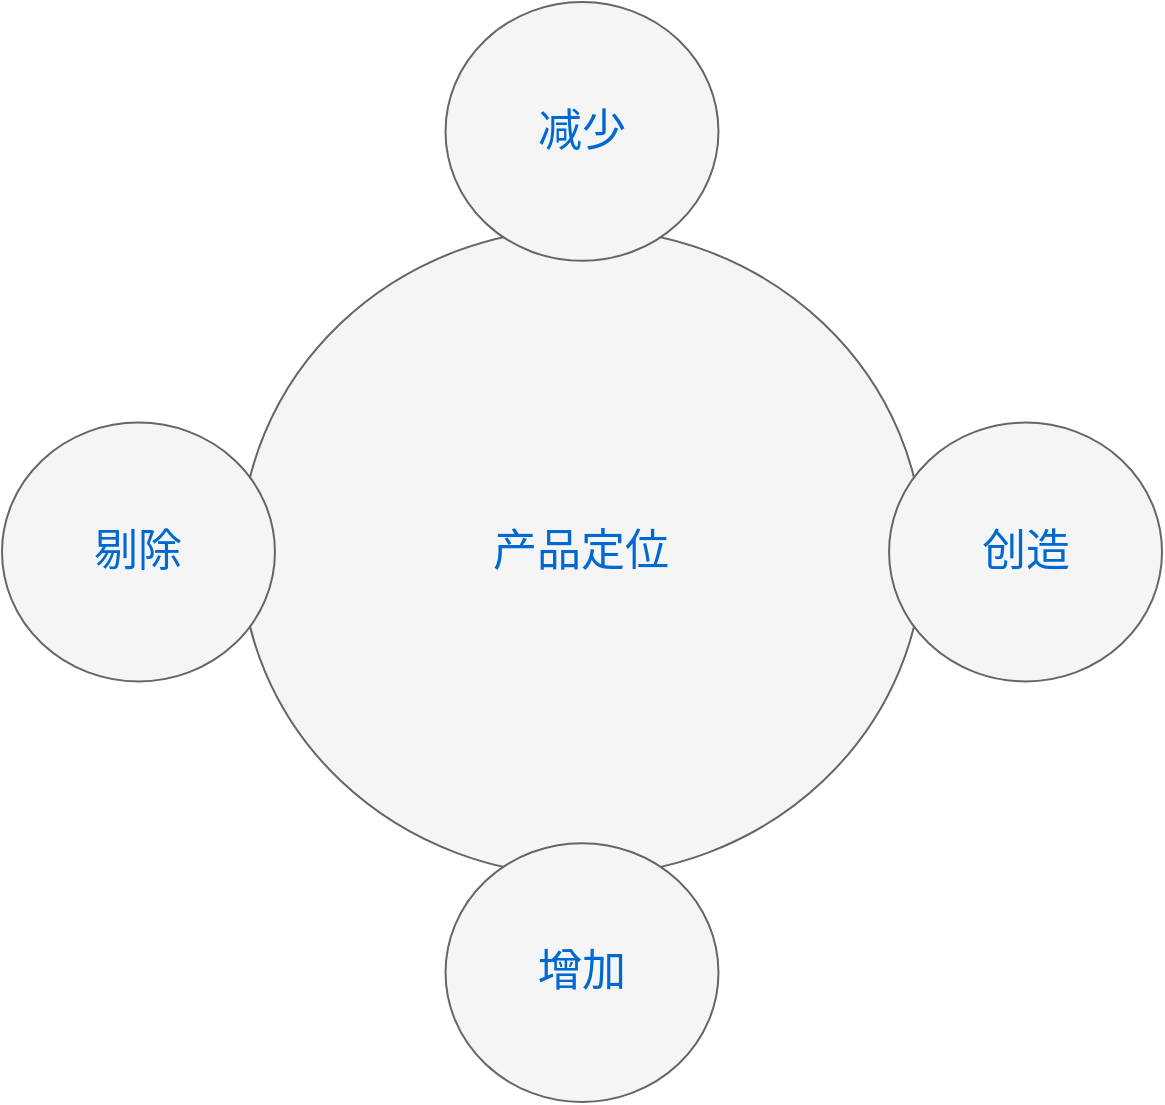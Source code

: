 <mxfile version="14.6.0" type="github">
  <diagram name="Page-1" id="dd472eb7-4b8b-5cd9-a60b-b15522922e76">
    <mxGraphModel dx="946" dy="614" grid="1" gridSize="10" guides="1" tooltips="1" connect="1" arrows="1" fold="1" page="1" pageScale="1" pageWidth="1100" pageHeight="850" background="#ffffff" math="0" shadow="0">
      <root>
        <mxCell id="0" />
        <mxCell id="1" parent="0" />
        <mxCell id="X_xlx5UludOFC59zT2XY-1" value="" style="group" vertex="1" connectable="0" parent="1">
          <mxGeometry x="190" y="170" width="580" height="550" as="geometry" />
        </mxCell>
        <mxCell id="374e34682ed331ee-1" value="产品定位" style="ellipse;whiteSpace=wrap;html=1;rounded=0;shadow=0;dashed=0;comic=0;fontFamily=Verdana;fontSize=22;fontColor=#0069D1;fillColor=#f5f5f5;strokeColor=#666666;" parent="X_xlx5UludOFC59zT2XY-1" vertex="1">
          <mxGeometry x="119.412" y="113.235" width="341.176" height="323.529" as="geometry" />
        </mxCell>
        <mxCell id="45236fa5f4b8e91a-1" value="减少" style="ellipse;whiteSpace=wrap;html=1;rounded=0;shadow=0;dashed=0;comic=0;fontFamily=Verdana;fontSize=22;fontColor=#0069D1;fillColor=#f5f5f5;strokeColor=#666666;" parent="X_xlx5UludOFC59zT2XY-1" vertex="1">
          <mxGeometry x="221.765" width="136.471" height="129.412" as="geometry" />
        </mxCell>
        <mxCell id="45236fa5f4b8e91a-2" value="增加" style="ellipse;whiteSpace=wrap;html=1;rounded=0;shadow=0;dashed=0;comic=0;fontFamily=Verdana;fontSize=22;fontColor=#0069D1;fillColor=#f5f5f5;strokeColor=#666666;" parent="X_xlx5UludOFC59zT2XY-1" vertex="1">
          <mxGeometry x="221.765" y="420.588" width="136.471" height="129.412" as="geometry" />
        </mxCell>
        <mxCell id="45236fa5f4b8e91a-3" value="创造" style="ellipse;whiteSpace=wrap;html=1;rounded=0;shadow=0;dashed=0;comic=0;fontFamily=Verdana;fontSize=22;fontColor=#0069D1;fillColor=#f5f5f5;strokeColor=#666666;" parent="X_xlx5UludOFC59zT2XY-1" vertex="1">
          <mxGeometry x="443.529" y="210.294" width="136.471" height="129.412" as="geometry" />
        </mxCell>
        <mxCell id="45236fa5f4b8e91a-4" value="剔除" style="ellipse;whiteSpace=wrap;html=1;rounded=0;shadow=0;dashed=0;comic=0;fontFamily=Verdana;fontSize=22;fontColor=#0069D1;fillColor=#f5f5f5;strokeColor=#666666;" parent="X_xlx5UludOFC59zT2XY-1" vertex="1">
          <mxGeometry y="210.294" width="136.471" height="129.412" as="geometry" />
        </mxCell>
      </root>
    </mxGraphModel>
  </diagram>
</mxfile>
